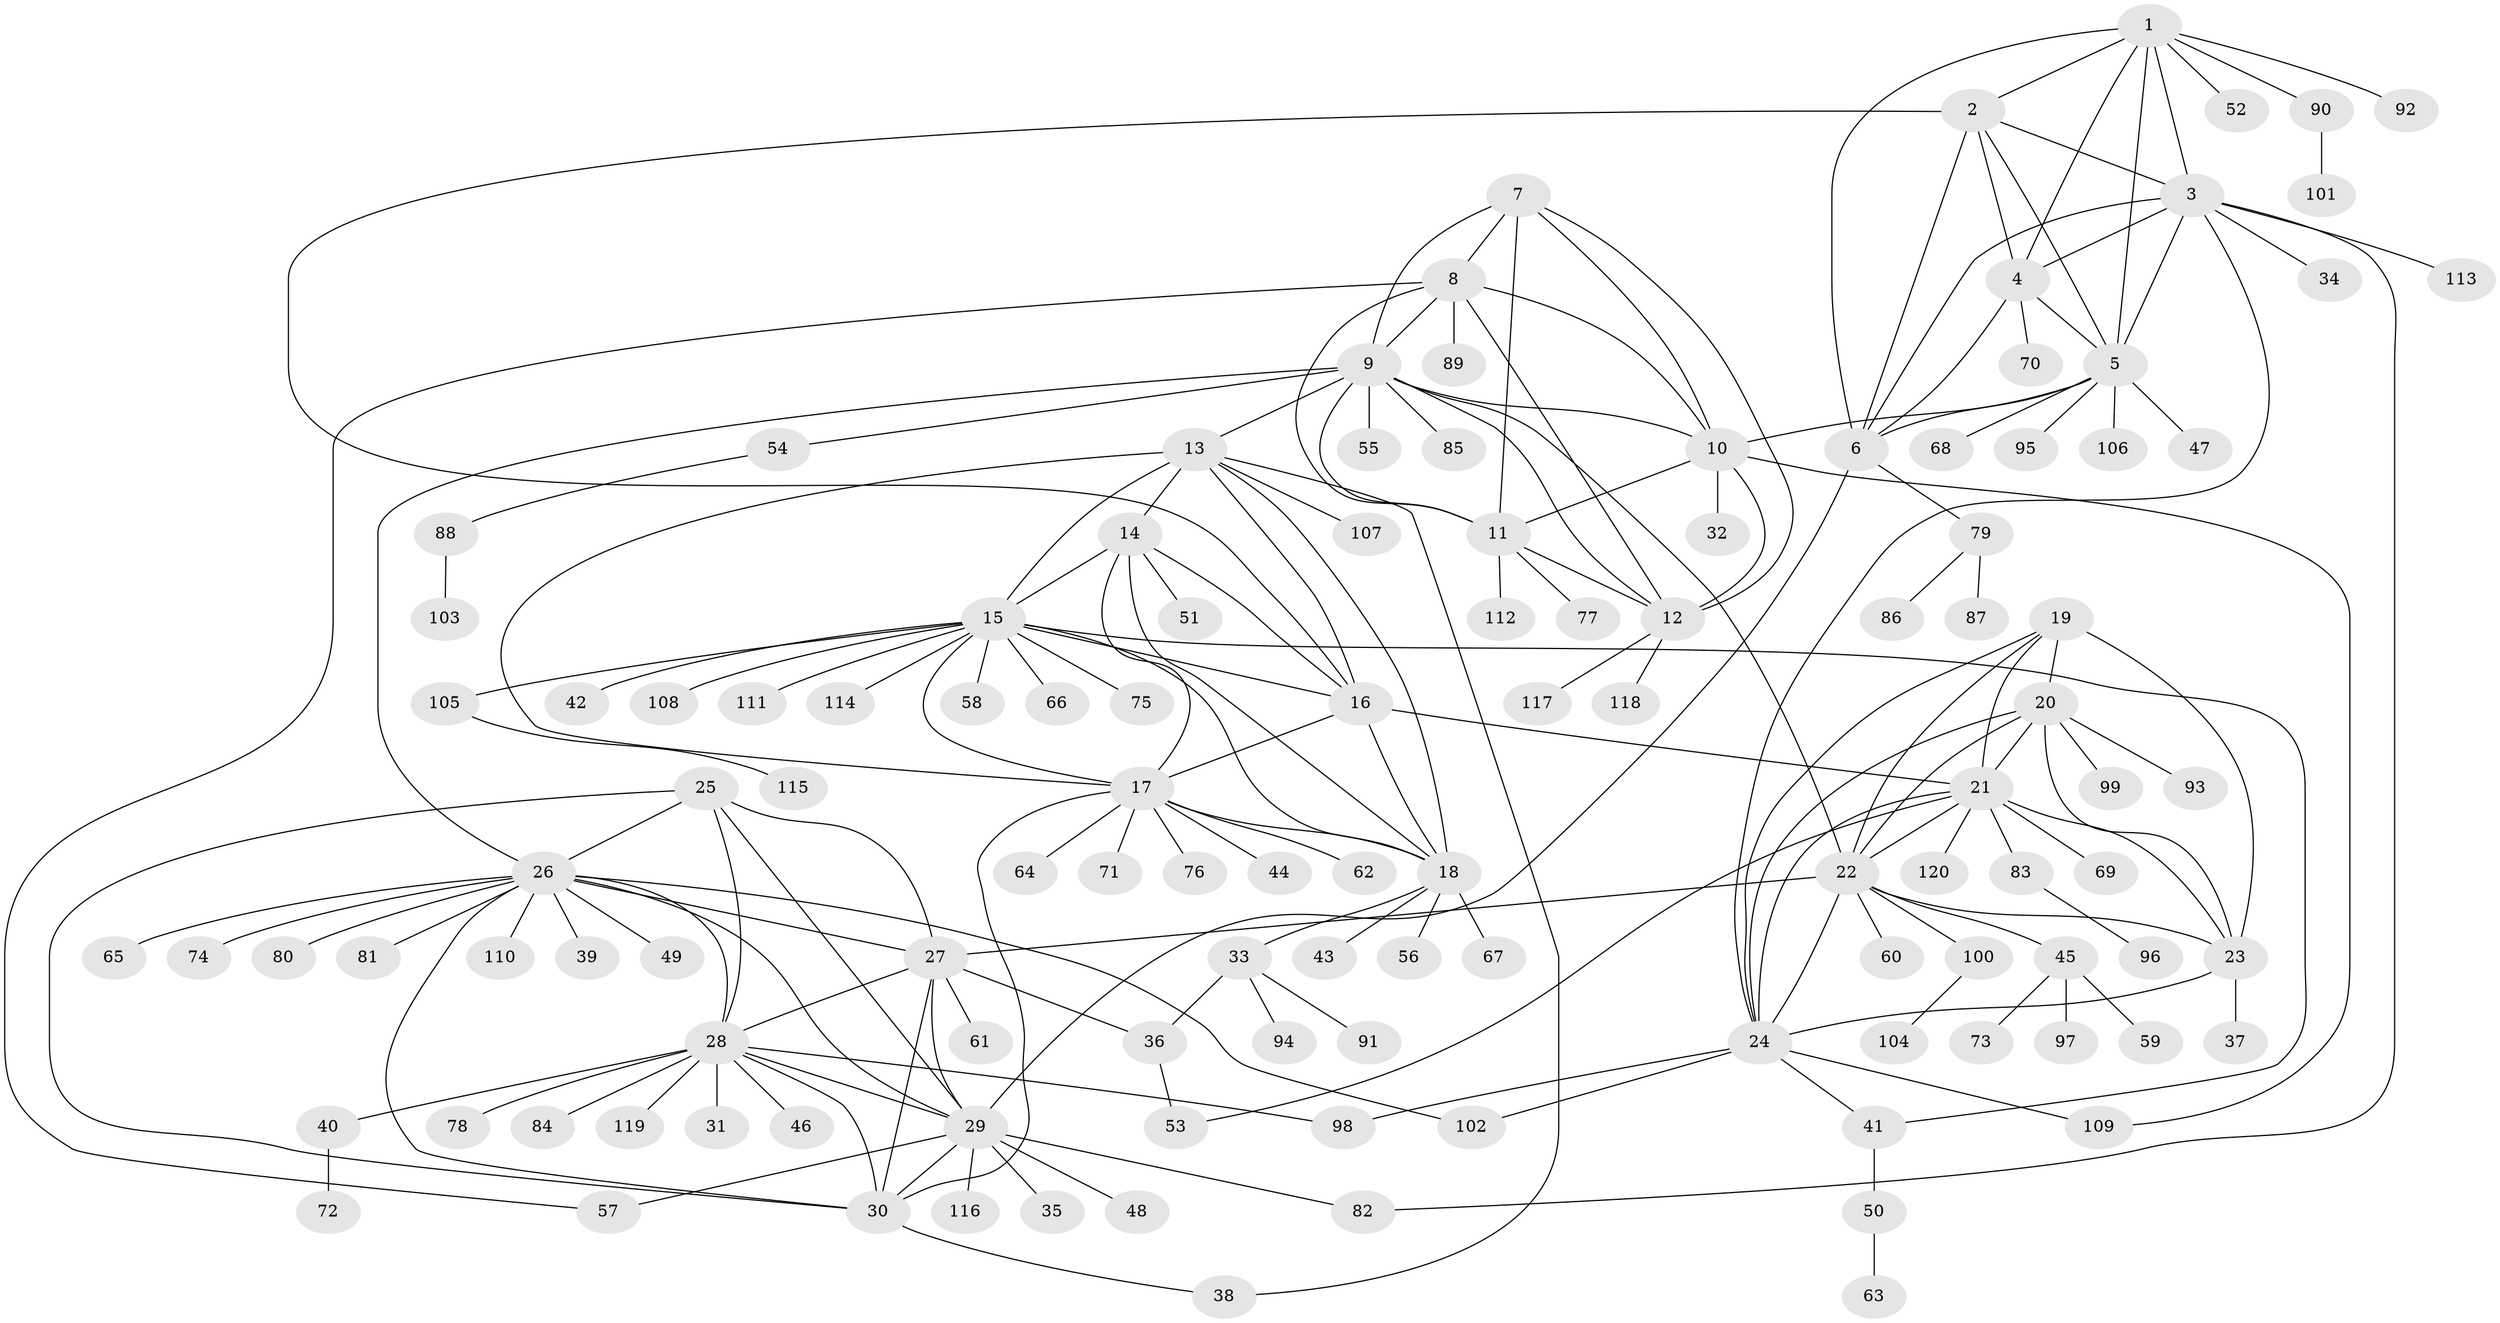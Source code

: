// Generated by graph-tools (version 1.1) at 2025/02/03/09/25 03:02:44]
// undirected, 120 vertices, 184 edges
graph export_dot {
graph [start="1"]
  node [color=gray90,style=filled];
  1;
  2;
  3;
  4;
  5;
  6;
  7;
  8;
  9;
  10;
  11;
  12;
  13;
  14;
  15;
  16;
  17;
  18;
  19;
  20;
  21;
  22;
  23;
  24;
  25;
  26;
  27;
  28;
  29;
  30;
  31;
  32;
  33;
  34;
  35;
  36;
  37;
  38;
  39;
  40;
  41;
  42;
  43;
  44;
  45;
  46;
  47;
  48;
  49;
  50;
  51;
  52;
  53;
  54;
  55;
  56;
  57;
  58;
  59;
  60;
  61;
  62;
  63;
  64;
  65;
  66;
  67;
  68;
  69;
  70;
  71;
  72;
  73;
  74;
  75;
  76;
  77;
  78;
  79;
  80;
  81;
  82;
  83;
  84;
  85;
  86;
  87;
  88;
  89;
  90;
  91;
  92;
  93;
  94;
  95;
  96;
  97;
  98;
  99;
  100;
  101;
  102;
  103;
  104;
  105;
  106;
  107;
  108;
  109;
  110;
  111;
  112;
  113;
  114;
  115;
  116;
  117;
  118;
  119;
  120;
  1 -- 2;
  1 -- 3;
  1 -- 4;
  1 -- 5;
  1 -- 6;
  1 -- 52;
  1 -- 90;
  1 -- 92;
  2 -- 3;
  2 -- 4;
  2 -- 5;
  2 -- 6;
  2 -- 16;
  3 -- 4;
  3 -- 5;
  3 -- 6;
  3 -- 24;
  3 -- 34;
  3 -- 82;
  3 -- 113;
  4 -- 5;
  4 -- 6;
  4 -- 70;
  5 -- 6;
  5 -- 10;
  5 -- 47;
  5 -- 68;
  5 -- 95;
  5 -- 106;
  6 -- 29;
  6 -- 79;
  7 -- 8;
  7 -- 9;
  7 -- 10;
  7 -- 11;
  7 -- 12;
  8 -- 9;
  8 -- 10;
  8 -- 11;
  8 -- 12;
  8 -- 57;
  8 -- 89;
  9 -- 10;
  9 -- 11;
  9 -- 12;
  9 -- 13;
  9 -- 22;
  9 -- 26;
  9 -- 54;
  9 -- 55;
  9 -- 85;
  10 -- 11;
  10 -- 12;
  10 -- 32;
  10 -- 109;
  11 -- 12;
  11 -- 77;
  11 -- 112;
  12 -- 117;
  12 -- 118;
  13 -- 14;
  13 -- 15;
  13 -- 16;
  13 -- 17;
  13 -- 18;
  13 -- 38;
  13 -- 107;
  14 -- 15;
  14 -- 16;
  14 -- 17;
  14 -- 18;
  14 -- 51;
  15 -- 16;
  15 -- 17;
  15 -- 18;
  15 -- 41;
  15 -- 42;
  15 -- 58;
  15 -- 66;
  15 -- 75;
  15 -- 105;
  15 -- 108;
  15 -- 111;
  15 -- 114;
  16 -- 17;
  16 -- 18;
  16 -- 21;
  17 -- 18;
  17 -- 30;
  17 -- 44;
  17 -- 62;
  17 -- 64;
  17 -- 71;
  17 -- 76;
  18 -- 33;
  18 -- 43;
  18 -- 56;
  18 -- 67;
  19 -- 20;
  19 -- 21;
  19 -- 22;
  19 -- 23;
  19 -- 24;
  20 -- 21;
  20 -- 22;
  20 -- 23;
  20 -- 24;
  20 -- 93;
  20 -- 99;
  21 -- 22;
  21 -- 23;
  21 -- 24;
  21 -- 53;
  21 -- 69;
  21 -- 83;
  21 -- 120;
  22 -- 23;
  22 -- 24;
  22 -- 27;
  22 -- 45;
  22 -- 60;
  22 -- 100;
  23 -- 24;
  23 -- 37;
  24 -- 41;
  24 -- 98;
  24 -- 102;
  24 -- 109;
  25 -- 26;
  25 -- 27;
  25 -- 28;
  25 -- 29;
  25 -- 30;
  26 -- 27;
  26 -- 28;
  26 -- 29;
  26 -- 30;
  26 -- 39;
  26 -- 49;
  26 -- 65;
  26 -- 74;
  26 -- 80;
  26 -- 81;
  26 -- 102;
  26 -- 110;
  27 -- 28;
  27 -- 29;
  27 -- 30;
  27 -- 36;
  27 -- 61;
  28 -- 29;
  28 -- 30;
  28 -- 31;
  28 -- 40;
  28 -- 46;
  28 -- 78;
  28 -- 84;
  28 -- 98;
  28 -- 119;
  29 -- 30;
  29 -- 35;
  29 -- 48;
  29 -- 57;
  29 -- 82;
  29 -- 116;
  30 -- 38;
  33 -- 36;
  33 -- 91;
  33 -- 94;
  36 -- 53;
  40 -- 72;
  41 -- 50;
  45 -- 59;
  45 -- 73;
  45 -- 97;
  50 -- 63;
  54 -- 88;
  79 -- 86;
  79 -- 87;
  83 -- 96;
  88 -- 103;
  90 -- 101;
  100 -- 104;
  105 -- 115;
}
